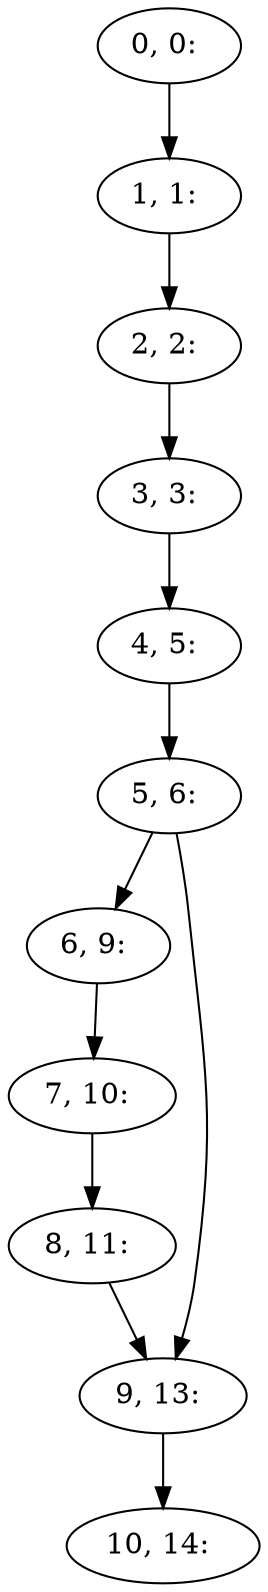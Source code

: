 digraph G {
0[label="0, 0: "];
1[label="1, 1: "];
2[label="2, 2: "];
3[label="3, 3: "];
4[label="4, 5: "];
5[label="5, 6: "];
6[label="6, 9: "];
7[label="7, 10: "];
8[label="8, 11: "];
9[label="9, 13: "];
10[label="10, 14: "];
0->1 ;
1->2 ;
2->3 ;
3->4 ;
4->5 ;
5->6 ;
5->9 ;
6->7 ;
7->8 ;
8->9 ;
9->10 ;
}
